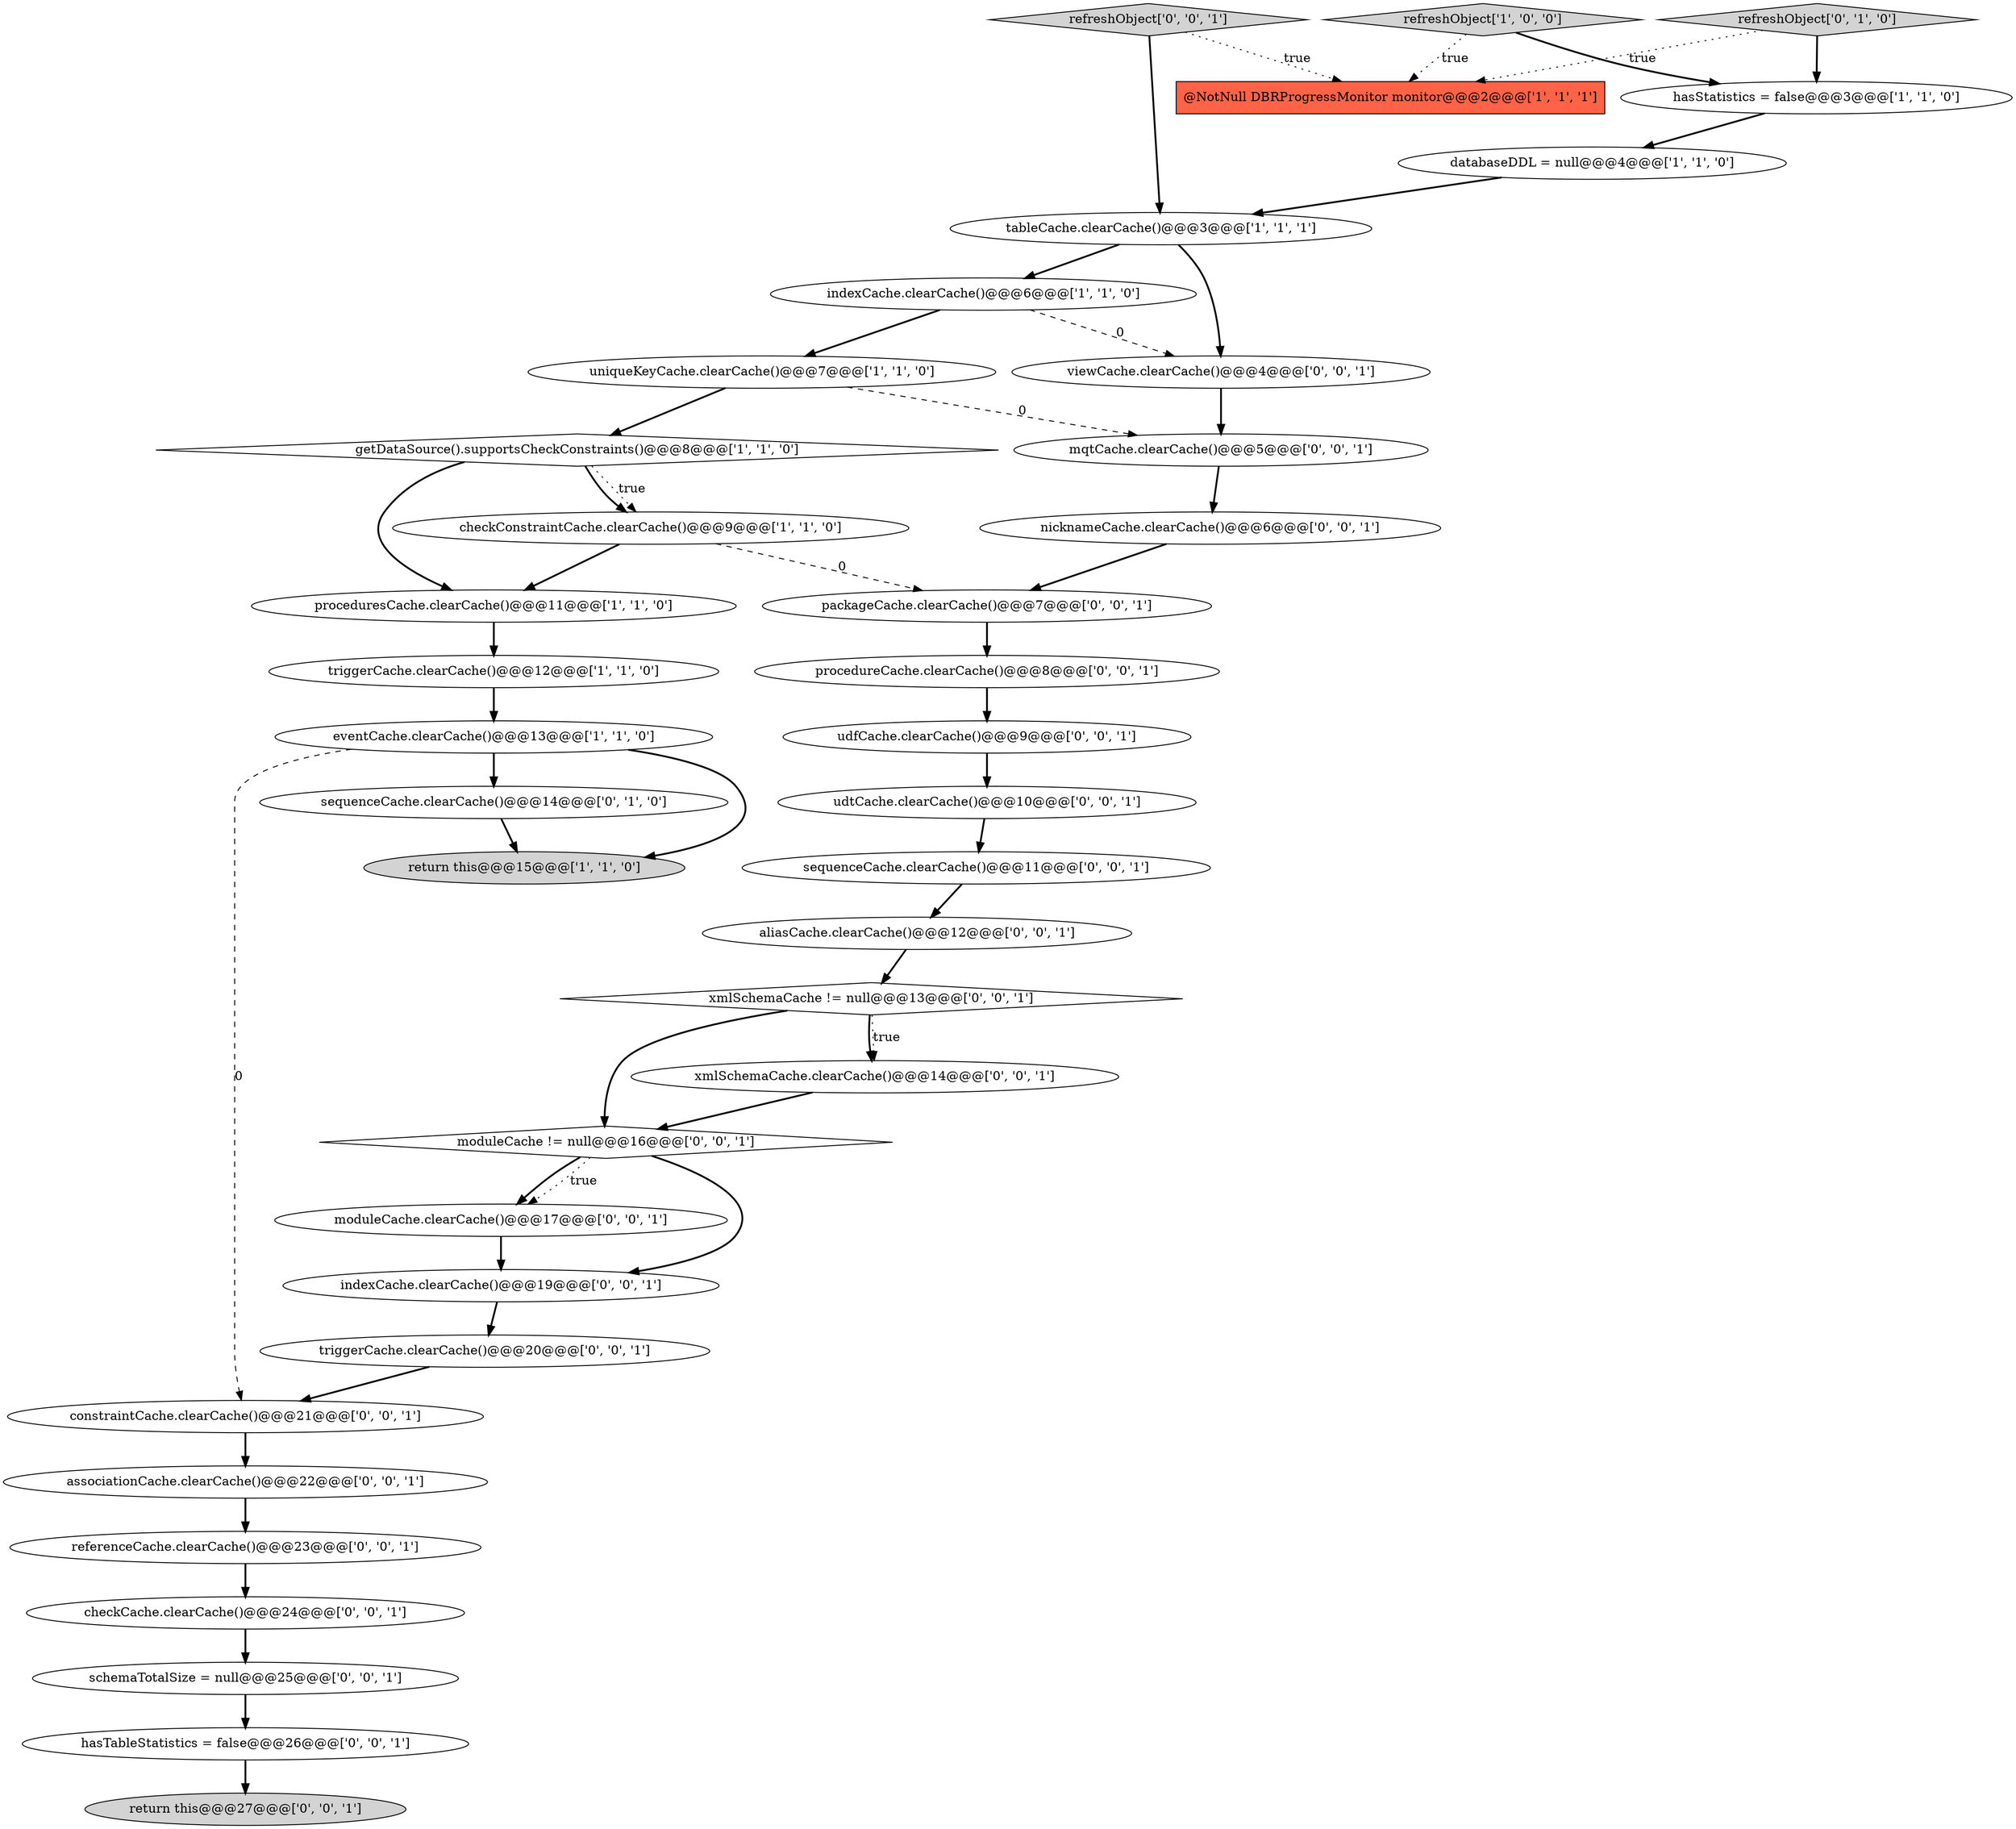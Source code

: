 digraph {
29 [style = filled, label = "triggerCache.clearCache()@@@20@@@['0', '0', '1']", fillcolor = white, shape = ellipse image = "AAA0AAABBB3BBB"];
16 [style = filled, label = "mqtCache.clearCache()@@@5@@@['0', '0', '1']", fillcolor = white, shape = ellipse image = "AAA0AAABBB3BBB"];
35 [style = filled, label = "return this@@@27@@@['0', '0', '1']", fillcolor = lightgray, shape = ellipse image = "AAA0AAABBB3BBB"];
15 [style = filled, label = "xmlSchemaCache != null@@@13@@@['0', '0', '1']", fillcolor = white, shape = diamond image = "AAA0AAABBB3BBB"];
3 [style = filled, label = "triggerCache.clearCache()@@@12@@@['1', '1', '0']", fillcolor = white, shape = ellipse image = "AAA0AAABBB1BBB"];
19 [style = filled, label = "hasTableStatistics = false@@@26@@@['0', '0', '1']", fillcolor = white, shape = ellipse image = "AAA0AAABBB3BBB"];
8 [style = filled, label = "proceduresCache.clearCache()@@@11@@@['1', '1', '0']", fillcolor = white, shape = ellipse image = "AAA0AAABBB1BBB"];
17 [style = filled, label = "packageCache.clearCache()@@@7@@@['0', '0', '1']", fillcolor = white, shape = ellipse image = "AAA0AAABBB3BBB"];
2 [style = filled, label = "return this@@@15@@@['1', '1', '0']", fillcolor = lightgray, shape = ellipse image = "AAA0AAABBB1BBB"];
26 [style = filled, label = "indexCache.clearCache()@@@19@@@['0', '0', '1']", fillcolor = white, shape = ellipse image = "AAA0AAABBB3BBB"];
22 [style = filled, label = "constraintCache.clearCache()@@@21@@@['0', '0', '1']", fillcolor = white, shape = ellipse image = "AAA0AAABBB3BBB"];
34 [style = filled, label = "referenceCache.clearCache()@@@23@@@['0', '0', '1']", fillcolor = white, shape = ellipse image = "AAA0AAABBB3BBB"];
25 [style = filled, label = "moduleCache.clearCache()@@@17@@@['0', '0', '1']", fillcolor = white, shape = ellipse image = "AAA0AAABBB3BBB"];
27 [style = filled, label = "moduleCache != null@@@16@@@['0', '0', '1']", fillcolor = white, shape = diamond image = "AAA0AAABBB3BBB"];
9 [style = filled, label = "hasStatistics = false@@@3@@@['1', '1', '0']", fillcolor = white, shape = ellipse image = "AAA0AAABBB1BBB"];
0 [style = filled, label = "@NotNull DBRProgressMonitor monitor@@@2@@@['1', '1', '1']", fillcolor = tomato, shape = box image = "AAA0AAABBB1BBB"];
13 [style = filled, label = "refreshObject['0', '1', '0']", fillcolor = lightgray, shape = diamond image = "AAA0AAABBB2BBB"];
31 [style = filled, label = "udfCache.clearCache()@@@9@@@['0', '0', '1']", fillcolor = white, shape = ellipse image = "AAA0AAABBB3BBB"];
28 [style = filled, label = "udtCache.clearCache()@@@10@@@['0', '0', '1']", fillcolor = white, shape = ellipse image = "AAA0AAABBB3BBB"];
20 [style = filled, label = "schemaTotalSize = null@@@25@@@['0', '0', '1']", fillcolor = white, shape = ellipse image = "AAA0AAABBB3BBB"];
36 [style = filled, label = "aliasCache.clearCache()@@@12@@@['0', '0', '1']", fillcolor = white, shape = ellipse image = "AAA0AAABBB3BBB"];
5 [style = filled, label = "uniqueKeyCache.clearCache()@@@7@@@['1', '1', '0']", fillcolor = white, shape = ellipse image = "AAA0AAABBB1BBB"];
21 [style = filled, label = "viewCache.clearCache()@@@4@@@['0', '0', '1']", fillcolor = white, shape = ellipse image = "AAA0AAABBB3BBB"];
6 [style = filled, label = "eventCache.clearCache()@@@13@@@['1', '1', '0']", fillcolor = white, shape = ellipse image = "AAA0AAABBB1BBB"];
10 [style = filled, label = "tableCache.clearCache()@@@3@@@['1', '1', '1']", fillcolor = white, shape = ellipse image = "AAA0AAABBB1BBB"];
18 [style = filled, label = "xmlSchemaCache.clearCache()@@@14@@@['0', '0', '1']", fillcolor = white, shape = ellipse image = "AAA0AAABBB3BBB"];
11 [style = filled, label = "getDataSource().supportsCheckConstraints()@@@8@@@['1', '1', '0']", fillcolor = white, shape = diamond image = "AAA0AAABBB1BBB"];
23 [style = filled, label = "procedureCache.clearCache()@@@8@@@['0', '0', '1']", fillcolor = white, shape = ellipse image = "AAA0AAABBB3BBB"];
14 [style = filled, label = "sequenceCache.clearCache()@@@14@@@['0', '1', '0']", fillcolor = white, shape = ellipse image = "AAA1AAABBB2BBB"];
1 [style = filled, label = "indexCache.clearCache()@@@6@@@['1', '1', '0']", fillcolor = white, shape = ellipse image = "AAA0AAABBB1BBB"];
7 [style = filled, label = "checkConstraintCache.clearCache()@@@9@@@['1', '1', '0']", fillcolor = white, shape = ellipse image = "AAA0AAABBB1BBB"];
30 [style = filled, label = "associationCache.clearCache()@@@22@@@['0', '0', '1']", fillcolor = white, shape = ellipse image = "AAA0AAABBB3BBB"];
33 [style = filled, label = "sequenceCache.clearCache()@@@11@@@['0', '0', '1']", fillcolor = white, shape = ellipse image = "AAA0AAABBB3BBB"];
24 [style = filled, label = "refreshObject['0', '0', '1']", fillcolor = lightgray, shape = diamond image = "AAA0AAABBB3BBB"];
12 [style = filled, label = "refreshObject['1', '0', '0']", fillcolor = lightgray, shape = diamond image = "AAA0AAABBB1BBB"];
32 [style = filled, label = "checkCache.clearCache()@@@24@@@['0', '0', '1']", fillcolor = white, shape = ellipse image = "AAA0AAABBB3BBB"];
37 [style = filled, label = "nicknameCache.clearCache()@@@6@@@['0', '0', '1']", fillcolor = white, shape = ellipse image = "AAA0AAABBB3BBB"];
4 [style = filled, label = "databaseDDL = null@@@4@@@['1', '1', '0']", fillcolor = white, shape = ellipse image = "AAA0AAABBB1BBB"];
22->30 [style = bold, label=""];
10->21 [style = bold, label=""];
30->34 [style = bold, label=""];
5->16 [style = dashed, label="0"];
7->8 [style = bold, label=""];
27->25 [style = bold, label=""];
9->4 [style = bold, label=""];
24->0 [style = dotted, label="true"];
36->15 [style = bold, label=""];
15->18 [style = bold, label=""];
21->16 [style = bold, label=""];
25->26 [style = bold, label=""];
12->0 [style = dotted, label="true"];
15->18 [style = dotted, label="true"];
16->37 [style = bold, label=""];
1->21 [style = dashed, label="0"];
11->7 [style = dotted, label="true"];
24->10 [style = bold, label=""];
6->22 [style = dashed, label="0"];
6->2 [style = bold, label=""];
8->3 [style = bold, label=""];
20->19 [style = bold, label=""];
3->6 [style = bold, label=""];
11->7 [style = bold, label=""];
23->31 [style = bold, label=""];
12->9 [style = bold, label=""];
15->27 [style = bold, label=""];
10->1 [style = bold, label=""];
32->20 [style = bold, label=""];
7->17 [style = dashed, label="0"];
37->17 [style = bold, label=""];
6->14 [style = bold, label=""];
5->11 [style = bold, label=""];
11->8 [style = bold, label=""];
28->33 [style = bold, label=""];
27->26 [style = bold, label=""];
13->0 [style = dotted, label="true"];
17->23 [style = bold, label=""];
4->10 [style = bold, label=""];
14->2 [style = bold, label=""];
29->22 [style = bold, label=""];
27->25 [style = dotted, label="true"];
13->9 [style = bold, label=""];
31->28 [style = bold, label=""];
18->27 [style = bold, label=""];
33->36 [style = bold, label=""];
26->29 [style = bold, label=""];
19->35 [style = bold, label=""];
34->32 [style = bold, label=""];
1->5 [style = bold, label=""];
}

